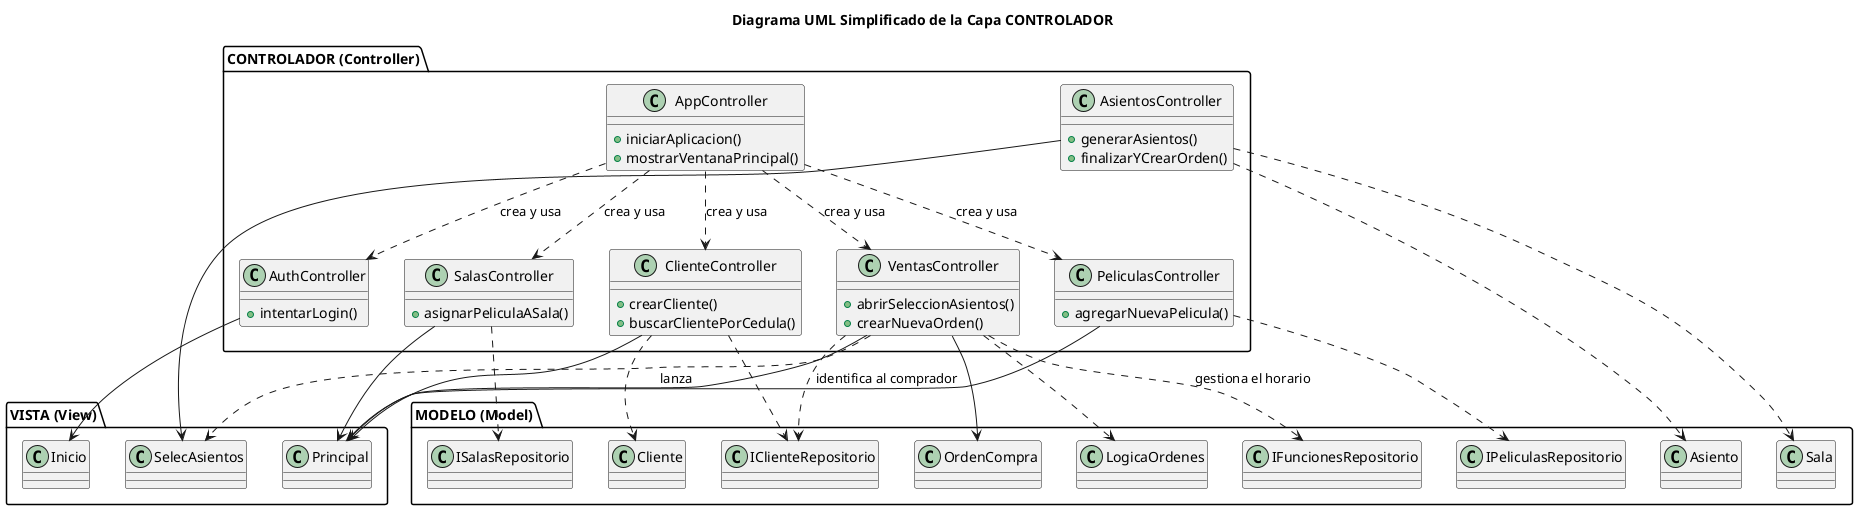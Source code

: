 @startuml
' --- Título del Diagrama ---
title Diagrama UML Simplificado de la Capa CONTROLADOR

' --- Paquetes para organizar las capas ---
package "VISTA (View)" {
    class Principal
    class Inicio
    class SelecAsientos
}

package "MODELO (Model)" {
    class Sala
    class Asiento
    class Cliente
    class OrdenCompra
    class LogicaOrdenes
    class IClienteRepositorio
    class IPeliculasRepositorio
    class ISalasRepositorio
    class IFuncionesRepositorio
}

package "CONTROLADOR (Controller)" {
    class AppController {
        + iniciarAplicacion()
        + mostrarVentanaPrincipal()
    }
    class AuthController {
        + intentarLogin()
    }
    class ClienteController {
        + crearCliente()
        + buscarClientePorCedula()
    }
    class PeliculasController {
        + agregarNuevaPelicula()
    }
    class SalasController {
        + asignarPeliculaASala()
    }
    class VentasController {
        + abrirSeleccionAsientos()
        + crearNuevaOrden()
    }
    class AsientosController {
        + generarAsientos()
        + finalizarYCrearOrden()
    }
}

' --- Relaciones de Orquestación (El AppController crea a los demás) ---
AppController ..> AuthController : "crea y usa"
AppController ..> ClienteController : "crea y usa"
AppController ..> PeliculasController : "crea y usa"
AppController ..> SalasController : "crea y usa"
AppController ..> VentasController : "crea y usa"

' --- Relaciones Controlador -> Vista (El controlador gestiona una vista) ---
AuthController --> Inicio
ClienteController --> Principal
PeliculasController --> Principal
SalasController --> Principal
VentasController --> Principal
VentasController --> OrdenCompra
AsientosController --> SelecAsientos
VentasController ..> SelecAsientos : "lanza"



' --- Relaciones Controlador -> Modelo (El controlador usa el modelo) ---
ClienteController ..> IClienteRepositorio
ClienteController ..> Cliente
PeliculasController ..> IPeliculasRepositorio
SalasController ..> ISalasRepositorio
VentasController ..> LogicaOrdenes
' --- NUEVAS CONEXIONES AÑADIDAS ---
VentasController ..> IClienteRepositorio : "identifica al comprador"
VentasController ..> IFuncionesRepositorio : "gestiona el horario"
AsientosController ..> Sala
AsientosController ..> Asiento


@enduml
